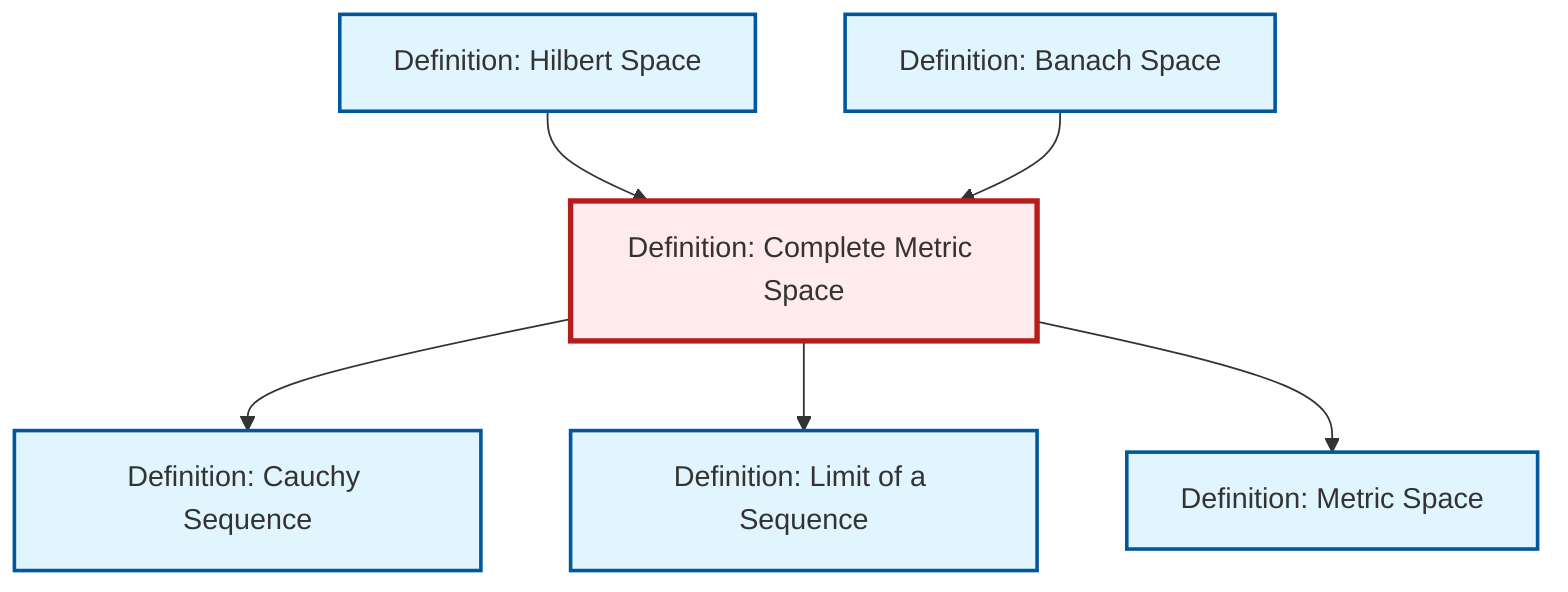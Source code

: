 graph TD
    classDef definition fill:#e1f5fe,stroke:#01579b,stroke-width:2px
    classDef theorem fill:#f3e5f5,stroke:#4a148c,stroke-width:2px
    classDef axiom fill:#fff3e0,stroke:#e65100,stroke-width:2px
    classDef example fill:#e8f5e9,stroke:#1b5e20,stroke-width:2px
    classDef current fill:#ffebee,stroke:#b71c1c,stroke-width:3px
    def-complete-metric-space["Definition: Complete Metric Space"]:::definition
    def-metric-space["Definition: Metric Space"]:::definition
    def-banach-space["Definition: Banach Space"]:::definition
    def-cauchy-sequence["Definition: Cauchy Sequence"]:::definition
    def-limit["Definition: Limit of a Sequence"]:::definition
    def-hilbert-space["Definition: Hilbert Space"]:::definition
    def-complete-metric-space --> def-cauchy-sequence
    def-hilbert-space --> def-complete-metric-space
    def-banach-space --> def-complete-metric-space
    def-complete-metric-space --> def-limit
    def-complete-metric-space --> def-metric-space
    class def-complete-metric-space current